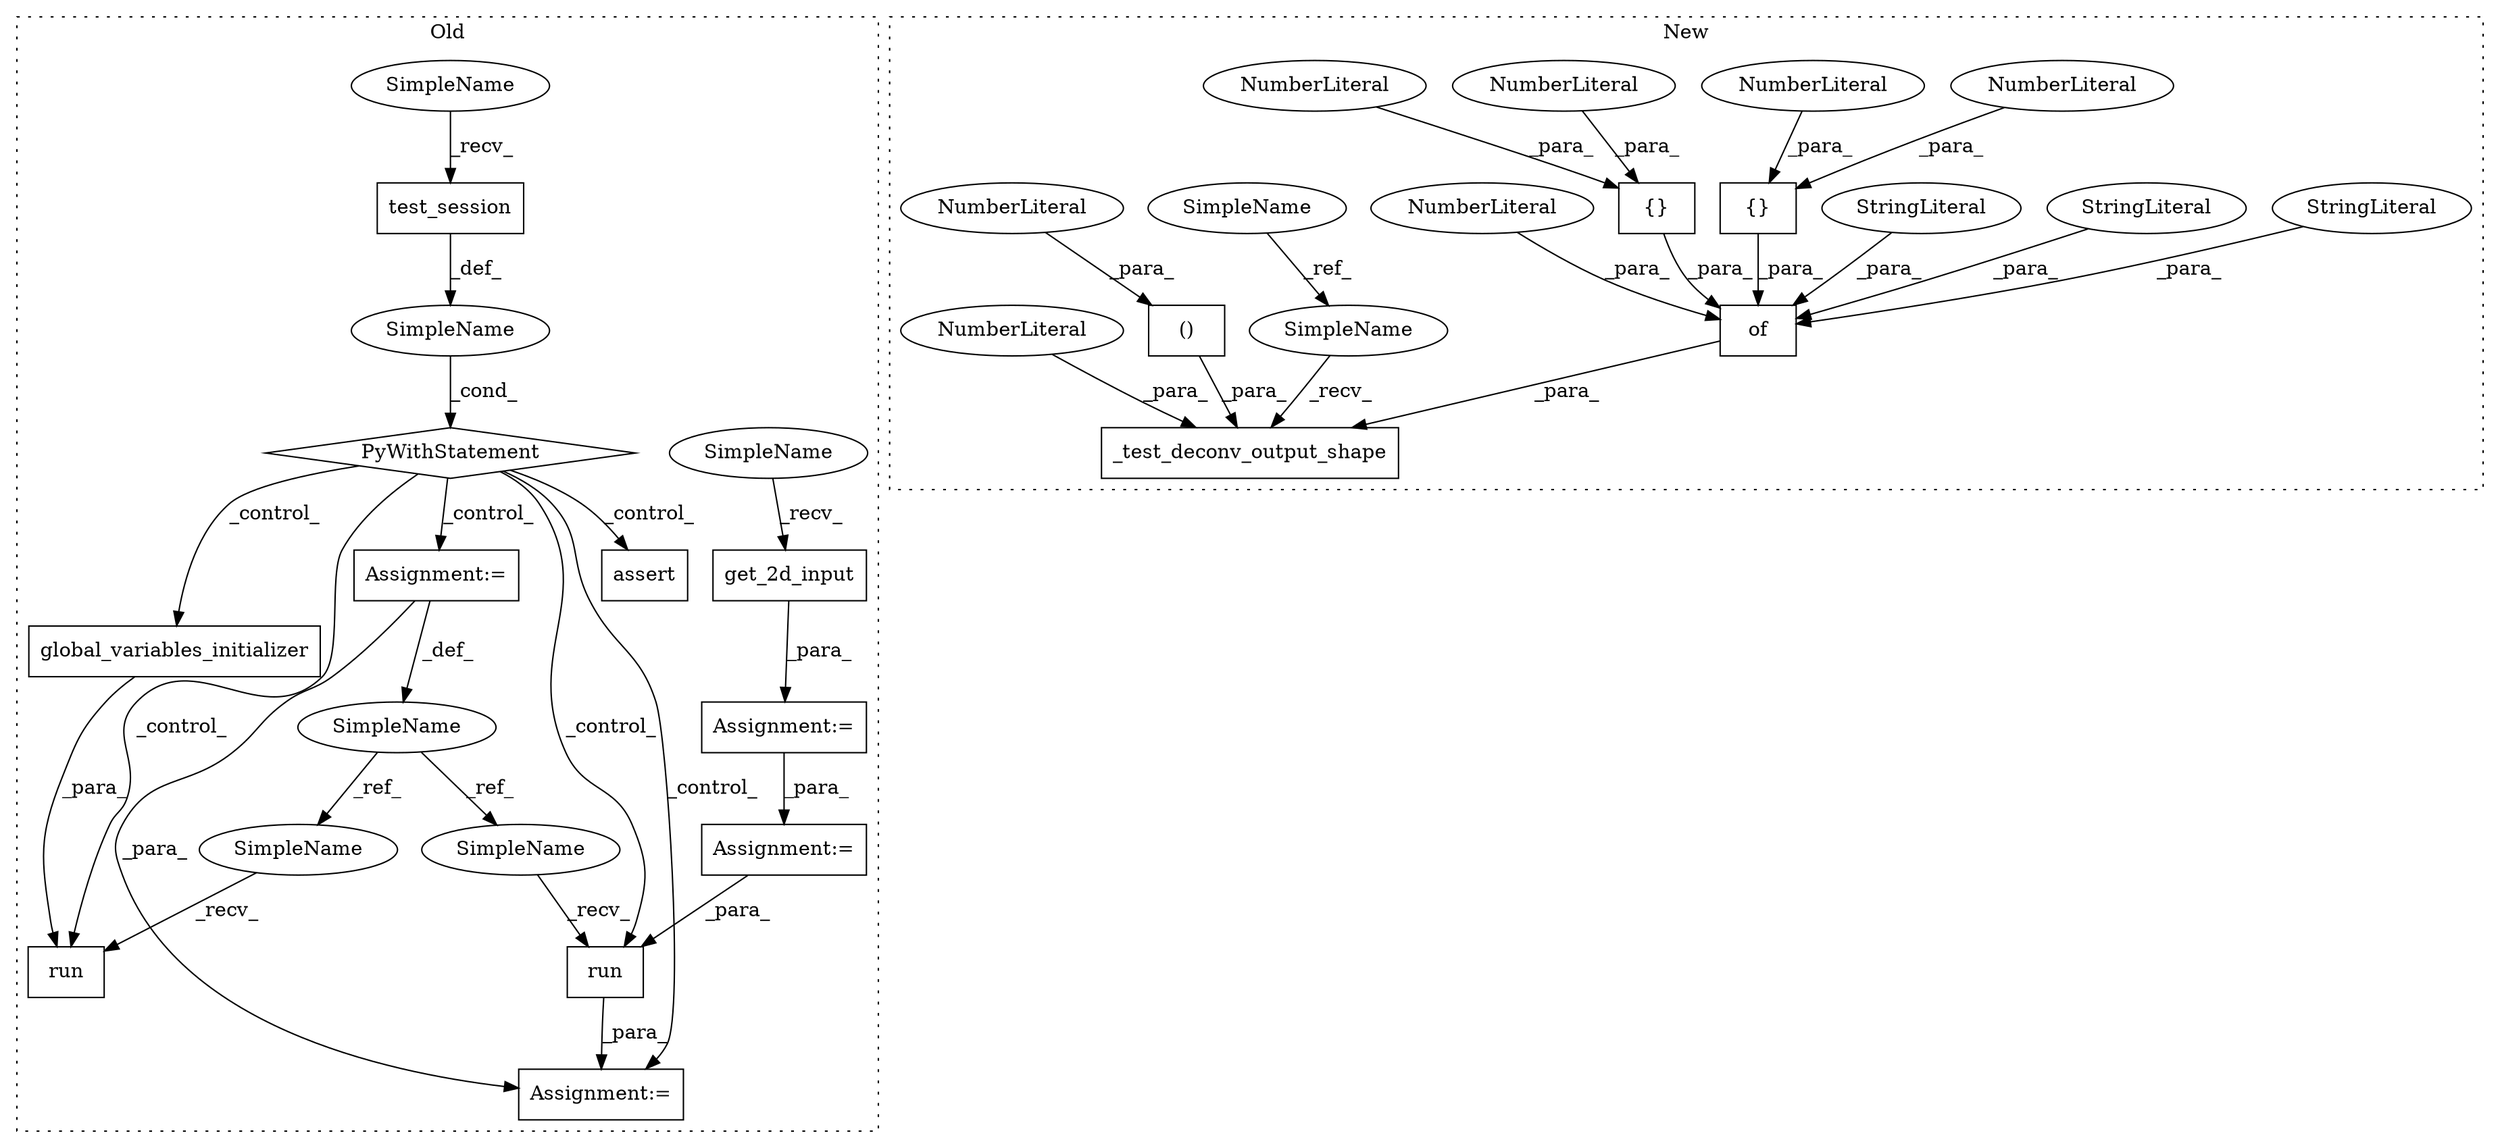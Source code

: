 digraph G {
subgraph cluster0 {
1 [label="test_session" a="32" s="8852" l="14" shape="box"];
6 [label="global_variables_initializer" a="32" s="8912" l="30" shape="box"];
7 [label="SimpleName" a="42" s="" l="" shape="ellipse"];
8 [label="PyWithStatement" a="104" s="8837,8866" l="10,2" shape="diamond"];
11 [label="run" a="32" s="8963,8979" l="4,1" shape="box"];
15 [label="SimpleName" a="42" s="8880" l="4" shape="ellipse"];
16 [label="run" a="32" s="8897,8942" l="4,1" shape="box"];
17 [label="Assignment:=" a="7" s="8652" l="1" shape="box"];
18 [label="Assignment:=" a="7" s="8880" l="4" shape="box"];
19 [label="Assignment:=" a="7" s="8795" l="1" shape="box"];
20 [label="Assignment:=" a="7" s="8957" l="1" shape="box"];
25 [label="get_2d_input" a="32" s="8658" l="14" shape="box"];
29 [label="assert" a="32" s="8993,9075" l="22,1" shape="box"];
31 [label="SimpleName" a="42" s="8653" l="4" shape="ellipse"];
32 [label="SimpleName" a="42" s="8847" l="4" shape="ellipse"];
33 [label="SimpleName" a="42" s="8892" l="4" shape="ellipse"];
34 [label="SimpleName" a="42" s="8958" l="4" shape="ellipse"];
label = "Old";
style="dotted";
}
subgraph cluster1 {
2 [label="_test_deconv_output_shape" a="32" s="8389,8480" l="26,2" shape="box"];
3 [label="()" a="106" s="8434" l="46" shape="box"];
4 [label="NumberLiteral" a="34" s="8448" l="2" shape="ellipse"];
5 [label="NumberLiteral" a="34" s="8415" l="1" shape="ellipse"];
9 [label="of" a="32" s="8188,8377" l="3,1" shape="box"];
10 [label="NumberLiteral" a="34" s="8207" l="2" shape="ellipse"];
12 [label="StringLiteral" a="45" s="8210" l="13" shape="ellipse"];
13 [label="StringLiteral" a="45" s="8263" l="11" shape="ellipse"];
14 [label="StringLiteral" a="45" s="8329" l="15" shape="ellipse"];
21 [label="{}" a="4" s="8257,8261" l="1,1" shape="box"];
22 [label="NumberLiteral" a="34" s="8258" l="1" shape="ellipse"];
23 [label="NumberLiteral" a="34" s="8260" l="1" shape="ellipse"];
24 [label="SimpleName" a="42" s="8110" l="4" shape="ellipse"];
26 [label="{}" a="4" s="8233,8237" l="1,1" shape="box"];
27 [label="NumberLiteral" a="34" s="8236" l="1" shape="ellipse"];
28 [label="NumberLiteral" a="34" s="8234" l="1" shape="ellipse"];
30 [label="SimpleName" a="42" s="8384" l="4" shape="ellipse"];
label = "New";
style="dotted";
}
1 -> 7 [label="_def_"];
3 -> 2 [label="_para_"];
4 -> 3 [label="_para_"];
5 -> 2 [label="_para_"];
6 -> 16 [label="_para_"];
7 -> 8 [label="_cond_"];
8 -> 6 [label="_control_"];
8 -> 18 [label="_control_"];
8 -> 11 [label="_control_"];
8 -> 29 [label="_control_"];
8 -> 16 [label="_control_"];
8 -> 20 [label="_control_"];
9 -> 2 [label="_para_"];
10 -> 9 [label="_para_"];
11 -> 20 [label="_para_"];
12 -> 9 [label="_para_"];
13 -> 9 [label="_para_"];
14 -> 9 [label="_para_"];
15 -> 34 [label="_ref_"];
15 -> 33 [label="_ref_"];
17 -> 19 [label="_para_"];
18 -> 15 [label="_def_"];
18 -> 20 [label="_para_"];
19 -> 11 [label="_para_"];
21 -> 9 [label="_para_"];
22 -> 21 [label="_para_"];
23 -> 21 [label="_para_"];
24 -> 30 [label="_ref_"];
25 -> 17 [label="_para_"];
26 -> 9 [label="_para_"];
27 -> 26 [label="_para_"];
28 -> 26 [label="_para_"];
30 -> 2 [label="_recv_"];
31 -> 25 [label="_recv_"];
32 -> 1 [label="_recv_"];
33 -> 16 [label="_recv_"];
34 -> 11 [label="_recv_"];
}